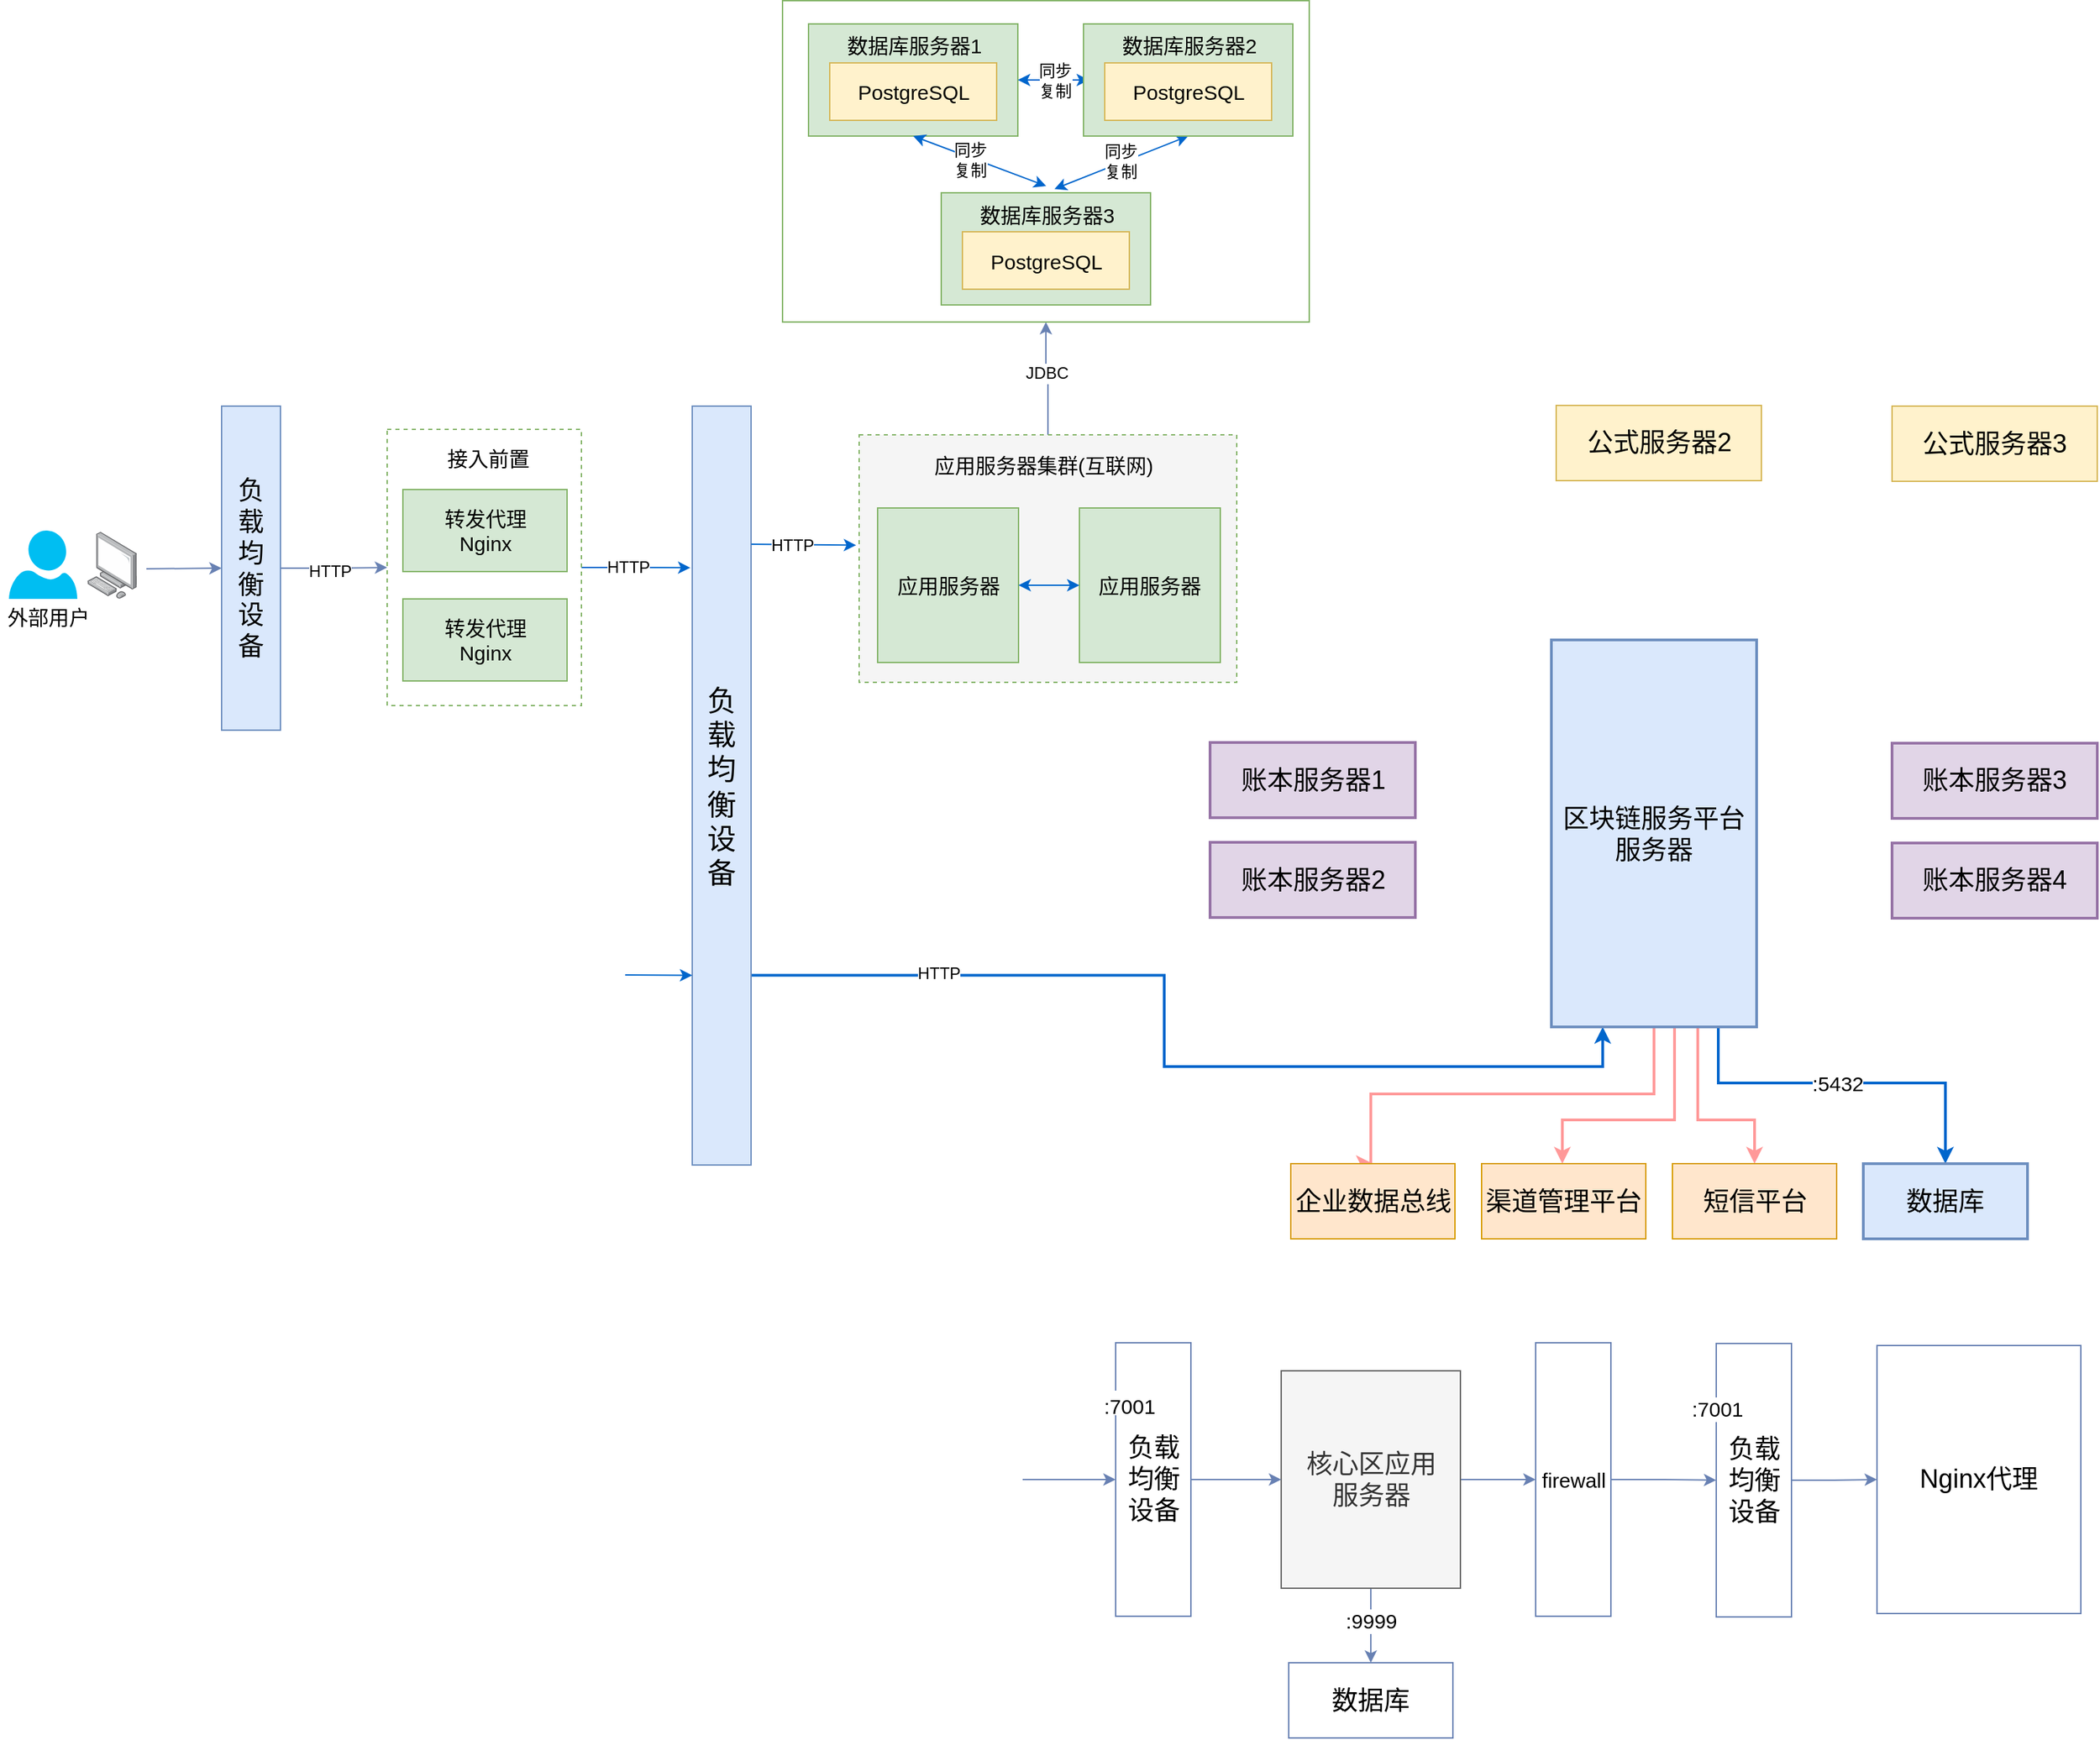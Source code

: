 <mxfile version="11.3.0" type="github" pages="1"><diagram id="GpWHCvYwklkqD8Dyqe2I" name="Page-1"><mxGraphModel dx="1553" dy="922" grid="0" gridSize="10" guides="1" tooltips="1" connect="1" arrows="1" fold="1" page="1" pageScale="1" pageWidth="3300" pageHeight="4681" math="0" shadow="0"><root><mxCell id="0"/><mxCell id="1" parent="0"/><mxCell id="OX4fmcxfJEsmP53yHdPk-123" style="edgeStyle=orthogonalEdgeStyle;rounded=0;comic=0;jumpStyle=arc;jumpSize=15;orthogonalLoop=1;jettySize=auto;html=1;exitX=1;exitY=0.75;exitDx=0;exitDy=0;entryX=0.25;entryY=1;entryDx=0;entryDy=0;strokeColor=#0066CC;strokeWidth=2;fontSize=21;" edge="1" parent="1" source="OX4fmcxfJEsmP53yHdPk-125" target="OX4fmcxfJEsmP53yHdPk-193"><mxGeometry relative="1" as="geometry"><Array as="points"><mxPoint x="999" y="848"/><mxPoint x="999" y="914"/><mxPoint x="1320" y="914"/></Array></mxGeometry></mxCell><mxCell id="OX4fmcxfJEsmP53yHdPk-124" value="HTTP" style="text;html=1;resizable=0;points=[];align=center;verticalAlign=middle;labelBackgroundColor=#ffffff;fontSize=12;" vertex="1" connectable="0" parent="OX4fmcxfJEsmP53yHdPk-123"><mxGeometry x="-0.62" y="2" relative="1" as="geometry"><mxPoint as="offset"/></mxGeometry></mxCell><mxCell id="OX4fmcxfJEsmP53yHdPk-125" value="负载均衡设备" style="rounded=0;whiteSpace=wrap;html=1;labelBackgroundColor=none;strokeColor=#6c8ebf;fillColor=#dae8fc;fontSize=21;align=center;spacingLeft=5;spacingRight=5;" vertex="1" parent="1"><mxGeometry x="654" y="431" width="43" height="555" as="geometry"/></mxCell><mxCell id="OX4fmcxfJEsmP53yHdPk-126" value="负载均衡设备" style="rounded=0;whiteSpace=wrap;html=1;labelBackgroundColor=none;strokeColor=#6881B3;fillColor=none;fontSize=19;align=center;" vertex="1" parent="1"><mxGeometry x="1402.5" y="1116.5" width="55" height="200" as="geometry"/></mxCell><mxCell id="OX4fmcxfJEsmP53yHdPk-127" style="edgeStyle=orthogonalEdgeStyle;rounded=0;orthogonalLoop=1;jettySize=auto;html=1;exitX=1;exitY=0.5;exitDx=0;exitDy=0;entryX=0;entryY=0.5;entryDx=0;entryDy=0;strokeColor=#6881B3;fontSize=19;" edge="1" parent="1" source="OX4fmcxfJEsmP53yHdPk-129" target="OX4fmcxfJEsmP53yHdPk-132"><mxGeometry relative="1" as="geometry"/></mxCell><mxCell id="OX4fmcxfJEsmP53yHdPk-252" value="HTTP" style="text;html=1;resizable=0;points=[];align=center;verticalAlign=middle;labelBackgroundColor=#ffffff;fontSize=12;" vertex="1" connectable="0" parent="OX4fmcxfJEsmP53yHdPk-127"><mxGeometry x="-0.081" y="-2" relative="1" as="geometry"><mxPoint as="offset"/></mxGeometry></mxCell><mxCell id="OX4fmcxfJEsmP53yHdPk-129" value="负载均衡设备" style="rounded=0;whiteSpace=wrap;html=1;labelBackgroundColor=none;strokeColor=#6c8ebf;fillColor=#dae8fc;fontSize=19;align=center;spacingLeft=5;spacingRight=5;" vertex="1" parent="1"><mxGeometry x="310" y="431" width="43" height="237" as="geometry"/></mxCell><mxCell id="OX4fmcxfJEsmP53yHdPk-130" value="" style="endArrow=classic;html=1;strokeColor=#6881B3;fontSize=19;entryX=0;entryY=0.5;entryDx=0;entryDy=0;" edge="1" parent="1" target="OX4fmcxfJEsmP53yHdPk-129"><mxGeometry width="50" height="50" relative="1" as="geometry"><mxPoint x="255" y="550" as="sourcePoint"/><mxPoint x="238.5" y="506" as="targetPoint"/></mxGeometry></mxCell><mxCell id="OX4fmcxfJEsmP53yHdPk-253" style="edgeStyle=orthogonalEdgeStyle;rounded=0;orthogonalLoop=1;jettySize=auto;html=1;exitX=1;exitY=0.5;exitDx=0;exitDy=0;entryX=-0.032;entryY=0.213;entryDx=0;entryDy=0;entryPerimeter=0;fontSize=12;strokeColor=#0066CC;" edge="1" parent="1" source="OX4fmcxfJEsmP53yHdPk-132" target="OX4fmcxfJEsmP53yHdPk-125"><mxGeometry relative="1" as="geometry"/></mxCell><mxCell id="OX4fmcxfJEsmP53yHdPk-254" value="HTTP" style="text;html=1;resizable=0;points=[];align=center;verticalAlign=middle;labelBackgroundColor=#ffffff;fontSize=12;" vertex="1" connectable="0" parent="OX4fmcxfJEsmP53yHdPk-253"><mxGeometry x="-0.149" relative="1" as="geometry"><mxPoint as="offset"/></mxGeometry></mxCell><mxCell id="OX4fmcxfJEsmP53yHdPk-132" value="" style="rounded=0;whiteSpace=wrap;html=1;labelBackgroundColor=none;strokeColor=#82b366;fillColor=#FFFFFF;fontSize=19;align=center;dashed=1;" vertex="1" parent="1"><mxGeometry x="431" y="448" width="142" height="202" as="geometry"/></mxCell><mxCell id="OX4fmcxfJEsmP53yHdPk-135" style="edgeStyle=orthogonalEdgeStyle;rounded=0;orthogonalLoop=1;jettySize=auto;html=1;exitX=0.5;exitY=0;exitDx=0;exitDy=0;entryX=0.5;entryY=1;entryDx=0;entryDy=0;strokeColor=#6881B3;fontSize=15;" edge="1" parent="1" source="OX4fmcxfJEsmP53yHdPk-151" target="OX4fmcxfJEsmP53yHdPk-152"><mxGeometry relative="1" as="geometry"/></mxCell><mxCell id="OX4fmcxfJEsmP53yHdPk-136" value="JDBC" style="text;html=1;resizable=0;points=[];align=center;verticalAlign=middle;labelBackgroundColor=#ffffff;fontSize=12;" vertex="1" connectable="0" parent="OX4fmcxfJEsmP53yHdPk-135"><mxGeometry x="0.102" relative="1" as="geometry"><mxPoint as="offset"/></mxGeometry></mxCell><mxCell id="OX4fmcxfJEsmP53yHdPk-151" value="" style="rounded=0;whiteSpace=wrap;html=1;labelBackgroundColor=none;strokeColor=#82B366;fillColor=#f5f5f5;fontSize=19;align=center;fontColor=#333333;dashed=1;" vertex="1" parent="1"><mxGeometry x="776" y="452" width="276" height="181" as="geometry"/></mxCell><mxCell id="OX4fmcxfJEsmP53yHdPk-152" value="" style="rounded=0;whiteSpace=wrap;html=1;labelBackgroundColor=none;strokeColor=#82B366;fillColor=none;fontSize=19;align=center;" vertex="1" parent="1"><mxGeometry x="720" y="134.5" width="385" height="235" as="geometry"/></mxCell><mxCell id="OX4fmcxfJEsmP53yHdPk-154" value="公式服务器2" style="rounded=0;whiteSpace=wrap;html=1;labelBackgroundColor=none;strokeColor=#d6b656;fillColor=#fff2cc;fontSize=19;align=center;" vertex="1" parent="1"><mxGeometry x="1285.5" y="430.5" width="150" height="55" as="geometry"/></mxCell><mxCell id="OX4fmcxfJEsmP53yHdPk-155" value="公式服务器3" style="rounded=0;whiteSpace=wrap;html=1;labelBackgroundColor=none;strokeColor=#d6b656;fillColor=#fff2cc;fontSize=19;align=center;" vertex="1" parent="1"><mxGeometry x="1531" y="431" width="150" height="55" as="geometry"/></mxCell><mxCell id="OX4fmcxfJEsmP53yHdPk-156" value="账本服务器1" style="rounded=0;whiteSpace=wrap;html=1;labelBackgroundColor=none;strokeColor=#9673a6;fillColor=#e1d5e7;fontSize=19;align=center;strokeWidth=2;" vertex="1" parent="1"><mxGeometry x="1032.5" y="677" width="150" height="55" as="geometry"/></mxCell><mxCell id="OX4fmcxfJEsmP53yHdPk-157" value="账本服务器2" style="rounded=0;whiteSpace=wrap;html=1;labelBackgroundColor=none;strokeColor=#9673a6;fillColor=#e1d5e7;fontSize=19;align=center;strokeWidth=2;" vertex="1" parent="1"><mxGeometry x="1032.5" y="750" width="150" height="55" as="geometry"/></mxCell><mxCell id="OX4fmcxfJEsmP53yHdPk-158" value="账本服务器3" style="rounded=0;whiteSpace=wrap;html=1;labelBackgroundColor=none;strokeColor=#9673a6;fillColor=#e1d5e7;fontSize=19;align=center;strokeWidth=2;" vertex="1" parent="1"><mxGeometry x="1531" y="677.5" width="150" height="55" as="geometry"/></mxCell><mxCell id="OX4fmcxfJEsmP53yHdPk-159" value="账本服务器4" style="rounded=0;whiteSpace=wrap;html=1;labelBackgroundColor=none;strokeColor=#9673a6;fillColor=#e1d5e7;fontSize=19;align=center;strokeWidth=2;" vertex="1" parent="1"><mxGeometry x="1531" y="750.5" width="150" height="55" as="geometry"/></mxCell><mxCell id="OX4fmcxfJEsmP53yHdPk-188" style="edgeStyle=orthogonalEdgeStyle;rounded=0;orthogonalLoop=1;jettySize=auto;html=1;exitX=0.25;exitY=1;exitDx=0;exitDy=0;entryX=0.5;entryY=0;entryDx=0;entryDy=0;strokeColor=#FF9999;fontSize=15;strokeWidth=2;" edge="1" parent="1" source="OX4fmcxfJEsmP53yHdPk-193" target="OX4fmcxfJEsmP53yHdPk-211"><mxGeometry relative="1" as="geometry"><Array as="points"><mxPoint x="1357" y="884"/><mxPoint x="1357" y="934"/><mxPoint x="1150" y="934"/></Array></mxGeometry></mxCell><mxCell id="OX4fmcxfJEsmP53yHdPk-189" style="edgeStyle=orthogonalEdgeStyle;rounded=0;orthogonalLoop=1;jettySize=auto;html=1;exitX=0.25;exitY=1;exitDx=0;exitDy=0;strokeColor=#FF9999;fontSize=15;strokeWidth=2;" edge="1" parent="1" source="OX4fmcxfJEsmP53yHdPk-193" target="OX4fmcxfJEsmP53yHdPk-212"><mxGeometry relative="1" as="geometry"><Array as="points"><mxPoint x="1372" y="884"/><mxPoint x="1372" y="953"/><mxPoint x="1290" y="953"/></Array></mxGeometry></mxCell><mxCell id="OX4fmcxfJEsmP53yHdPk-190" style="edgeStyle=orthogonalEdgeStyle;rounded=0;orthogonalLoop=1;jettySize=auto;html=1;exitX=0.5;exitY=1;exitDx=0;exitDy=0;entryX=0.5;entryY=0;entryDx=0;entryDy=0;strokeColor=#FF9999;fontSize=15;strokeWidth=2;" edge="1" parent="1" source="OX4fmcxfJEsmP53yHdPk-193" target="OX4fmcxfJEsmP53yHdPk-213"><mxGeometry relative="1" as="geometry"><Array as="points"><mxPoint x="1389" y="884"/><mxPoint x="1389" y="953"/><mxPoint x="1430" y="953"/></Array></mxGeometry></mxCell><mxCell id="OX4fmcxfJEsmP53yHdPk-191" style="edgeStyle=orthogonalEdgeStyle;rounded=0;orthogonalLoop=1;jettySize=auto;html=1;exitX=0.75;exitY=1;exitDx=0;exitDy=0;entryX=0.5;entryY=0;entryDx=0;entryDy=0;strokeColor=#0066CC;fontSize=15;strokeWidth=2;" edge="1" parent="1" source="OX4fmcxfJEsmP53yHdPk-193" target="OX4fmcxfJEsmP53yHdPk-210"><mxGeometry relative="1" as="geometry"><Array as="points"><mxPoint x="1404" y="885"/><mxPoint x="1404" y="926"/><mxPoint x="1570" y="926"/></Array></mxGeometry></mxCell><mxCell id="OX4fmcxfJEsmP53yHdPk-192" value=":5432" style="text;html=1;resizable=0;points=[];align=center;verticalAlign=middle;labelBackgroundColor=#ffffff;fontSize=15;" vertex="1" connectable="0" parent="OX4fmcxfJEsmP53yHdPk-191"><mxGeometry x="-0.005" relative="1" as="geometry"><mxPoint as="offset"/></mxGeometry></mxCell><mxCell id="OX4fmcxfJEsmP53yHdPk-193" value="区块链服务平台服务器" style="rounded=0;whiteSpace=wrap;html=1;labelBackgroundColor=none;strokeColor=#6c8ebf;fillColor=#dae8fc;fontSize=19;align=center;strokeWidth=2;" vertex="1" parent="1"><mxGeometry x="1282" y="602" width="150" height="283" as="geometry"/></mxCell><mxCell id="OX4fmcxfJEsmP53yHdPk-210" value="数据库" style="rounded=0;whiteSpace=wrap;html=1;labelBackgroundColor=none;strokeColor=#6c8ebf;fillColor=#dae8fc;fontSize=19;align=center;strokeWidth=2;" vertex="1" parent="1"><mxGeometry x="1510" y="985" width="120" height="55" as="geometry"/></mxCell><mxCell id="OX4fmcxfJEsmP53yHdPk-211" value="企业数据总线" style="rounded=0;whiteSpace=wrap;html=1;labelBackgroundColor=none;strokeColor=#d79b00;fillColor=#ffe6cc;fontSize=19;align=center;" vertex="1" parent="1"><mxGeometry x="1091.5" y="985" width="120" height="55" as="geometry"/></mxCell><mxCell id="OX4fmcxfJEsmP53yHdPk-212" value="渠道管理平台" style="rounded=0;whiteSpace=wrap;html=1;labelBackgroundColor=none;strokeColor=#d79b00;fillColor=#ffe6cc;fontSize=19;align=center;" vertex="1" parent="1"><mxGeometry x="1231" y="985" width="120" height="55" as="geometry"/></mxCell><mxCell id="OX4fmcxfJEsmP53yHdPk-213" value="短信平台" style="rounded=0;whiteSpace=wrap;html=1;labelBackgroundColor=none;strokeColor=#d79b00;fillColor=#ffe6cc;fontSize=19;align=center;" vertex="1" parent="1"><mxGeometry x="1370.5" y="985" width="120" height="55" as="geometry"/></mxCell><mxCell id="OX4fmcxfJEsmP53yHdPk-214" style="edgeStyle=orthogonalEdgeStyle;rounded=0;orthogonalLoop=1;jettySize=auto;html=1;exitX=0.5;exitY=1;exitDx=0;exitDy=0;entryX=0.5;entryY=0;entryDx=0;entryDy=0;strokeColor=#6881B3;fontSize=15;" edge="1" parent="1" source="OX4fmcxfJEsmP53yHdPk-217" target="OX4fmcxfJEsmP53yHdPk-218"><mxGeometry relative="1" as="geometry"/></mxCell><mxCell id="OX4fmcxfJEsmP53yHdPk-215" value=":9999" style="text;html=1;resizable=0;points=[];align=center;verticalAlign=middle;labelBackgroundColor=#ffffff;fontSize=15;" vertex="1" connectable="0" parent="OX4fmcxfJEsmP53yHdPk-214"><mxGeometry x="-0.135" relative="1" as="geometry"><mxPoint as="offset"/></mxGeometry></mxCell><mxCell id="OX4fmcxfJEsmP53yHdPk-216" style="edgeStyle=orthogonalEdgeStyle;rounded=0;orthogonalLoop=1;jettySize=auto;html=1;exitX=1;exitY=0.5;exitDx=0;exitDy=0;entryX=0;entryY=0.5;entryDx=0;entryDy=0;strokeColor=#6881B3;fontSize=15;" edge="1" parent="1" source="OX4fmcxfJEsmP53yHdPk-217" target="OX4fmcxfJEsmP53yHdPk-224"><mxGeometry relative="1" as="geometry"/></mxCell><mxCell id="OX4fmcxfJEsmP53yHdPk-217" value="核心区应用&lt;br&gt;服务器" style="rounded=0;whiteSpace=wrap;html=1;labelBackgroundColor=none;strokeColor=#666666;fillColor=#f5f5f5;fontSize=19;align=center;fontColor=#333333;" vertex="1" parent="1"><mxGeometry x="1084.5" y="1136.5" width="131" height="159" as="geometry"/></mxCell><mxCell id="OX4fmcxfJEsmP53yHdPk-218" value="数据库" style="rounded=0;whiteSpace=wrap;html=1;labelBackgroundColor=none;strokeColor=#6881B3;fillColor=none;fontSize=19;align=center;" vertex="1" parent="1"><mxGeometry x="1090" y="1350" width="120" height="55" as="geometry"/></mxCell><mxCell id="OX4fmcxfJEsmP53yHdPk-219" style="edgeStyle=orthogonalEdgeStyle;rounded=0;orthogonalLoop=1;jettySize=auto;html=1;exitX=1;exitY=0.5;exitDx=0;exitDy=0;entryX=0;entryY=0.5;entryDx=0;entryDy=0;strokeColor=#6881B3;fontSize=15;" edge="1" parent="1" source="OX4fmcxfJEsmP53yHdPk-220" target="OX4fmcxfJEsmP53yHdPk-217"><mxGeometry relative="1" as="geometry"/></mxCell><mxCell id="OX4fmcxfJEsmP53yHdPk-220" value="负载均衡设备" style="rounded=0;whiteSpace=wrap;html=1;labelBackgroundColor=none;strokeColor=#6881B3;fillColor=none;fontSize=19;align=center;" vertex="1" parent="1"><mxGeometry x="963.5" y="1116" width="55" height="200" as="geometry"/></mxCell><mxCell id="OX4fmcxfJEsmP53yHdPk-221" value="" style="endArrow=classic;html=1;strokeColor=#6881B3;fontSize=15;entryX=0;entryY=0.5;entryDx=0;entryDy=0;" edge="1" parent="1" target="OX4fmcxfJEsmP53yHdPk-220"><mxGeometry width="50" height="50" relative="1" as="geometry"><mxPoint x="895.5" y="1216" as="sourcePoint"/><mxPoint x="904.5" y="1195" as="targetPoint"/></mxGeometry></mxCell><mxCell id="OX4fmcxfJEsmP53yHdPk-222" style="edgeStyle=orthogonalEdgeStyle;rounded=0;orthogonalLoop=1;jettySize=auto;html=1;exitX=1;exitY=0.5;exitDx=0;exitDy=0;entryX=0;entryY=0.5;entryDx=0;entryDy=0;strokeColor=#6881B3;fontSize=15;" edge="1" parent="1" source="OX4fmcxfJEsmP53yHdPk-224" target="OX4fmcxfJEsmP53yHdPk-126"><mxGeometry relative="1" as="geometry"/></mxCell><mxCell id="OX4fmcxfJEsmP53yHdPk-223" value=":7001" style="text;html=1;resizable=0;points=[];align=center;verticalAlign=middle;labelBackgroundColor=#ffffff;fontSize=15;" vertex="1" connectable="0" parent="OX4fmcxfJEsmP53yHdPk-222"><mxGeometry x="-0.169" y="-1" relative="1" as="geometry"><mxPoint x="45" y="-53" as="offset"/></mxGeometry></mxCell><mxCell id="OX4fmcxfJEsmP53yHdPk-224" value="firewall" style="rounded=0;whiteSpace=wrap;html=1;labelBackgroundColor=none;strokeColor=#6881B3;fillColor=none;fontSize=15;align=center;" vertex="1" parent="1"><mxGeometry x="1270.5" y="1116" width="55" height="200" as="geometry"/></mxCell><mxCell id="OX4fmcxfJEsmP53yHdPk-225" style="edgeStyle=orthogonalEdgeStyle;rounded=0;orthogonalLoop=1;jettySize=auto;html=1;exitX=1;exitY=0.5;exitDx=0;exitDy=0;entryX=0;entryY=0.5;entryDx=0;entryDy=0;strokeColor=#6881B3;fontSize=15;" edge="1" parent="1" source="OX4fmcxfJEsmP53yHdPk-126" target="OX4fmcxfJEsmP53yHdPk-240"><mxGeometry relative="1" as="geometry"/></mxCell><mxCell id="OX4fmcxfJEsmP53yHdPk-240" value="Nginx代理" style="rounded=0;whiteSpace=wrap;html=1;labelBackgroundColor=none;strokeColor=#6881B3;fillColor=none;fontSize=19;align=center;" vertex="1" parent="1"><mxGeometry x="1520" y="1118" width="149" height="196" as="geometry"/></mxCell><mxCell id="OX4fmcxfJEsmP53yHdPk-242" value=":7001" style="text;html=1;resizable=0;points=[];autosize=1;align=left;verticalAlign=top;spacingTop=-4;fontSize=15;fillColor=#ffffff;" vertex="1" parent="1"><mxGeometry x="953" y="1151" width="48" height="18" as="geometry"/></mxCell><mxCell id="OX4fmcxfJEsmP53yHdPk-243" value="" style="endArrow=classic;html=1;strokeColor=#0066CC;strokeWidth=1;fontSize=21;entryX=0;entryY=0.75;entryDx=0;entryDy=0;" edge="1" parent="1" target="OX4fmcxfJEsmP53yHdPk-125"><mxGeometry width="50" height="50" relative="1" as="geometry"><mxPoint x="605" y="847" as="sourcePoint"/><mxPoint x="580" y="849" as="targetPoint"/></mxGeometry></mxCell><mxCell id="OX4fmcxfJEsmP53yHdPk-244" value="" style="endArrow=classic;html=1;strokeColor=#0066CC;strokeWidth=1;fontSize=15;entryX=-0.008;entryY=0.446;entryDx=0;entryDy=0;exitX=1.005;exitY=0.182;exitDx=0;exitDy=0;exitPerimeter=0;entryPerimeter=0;" edge="1" parent="1" source="OX4fmcxfJEsmP53yHdPk-125" target="OX4fmcxfJEsmP53yHdPk-151"><mxGeometry width="50" height="50" relative="1" as="geometry"><mxPoint x="734" y="593" as="sourcePoint"/><mxPoint x="784" y="543" as="targetPoint"/></mxGeometry></mxCell><mxCell id="OX4fmcxfJEsmP53yHdPk-259" value="HTTP" style="text;html=1;resizable=0;points=[];align=center;verticalAlign=middle;labelBackgroundColor=#ffffff;fontSize=12;" vertex="1" connectable="0" parent="OX4fmcxfJEsmP53yHdPk-244"><mxGeometry x="-0.222" relative="1" as="geometry"><mxPoint as="offset"/></mxGeometry></mxCell><mxCell id="OX4fmcxfJEsmP53yHdPk-245" value="接入前置" style="text;html=1;resizable=0;points=[];autosize=1;align=left;verticalAlign=top;spacingTop=-4;fontSize=15;" vertex="1" parent="1"><mxGeometry x="473" y="458" width="58" height="14" as="geometry"/></mxCell><mxCell id="OX4fmcxfJEsmP53yHdPk-246" value="转发代理&lt;br&gt;Nginx" style="rounded=0;whiteSpace=wrap;html=1;fillColor=#d5e8d4;fontSize=15;strokeColor=#82b366;" vertex="1" parent="1"><mxGeometry x="442.5" y="492" width="120" height="60" as="geometry"/></mxCell><mxCell id="OX4fmcxfJEsmP53yHdPk-247" value="转发代理&lt;br&gt;Nginx" style="rounded=0;whiteSpace=wrap;html=1;fillColor=#d5e8d4;fontSize=15;strokeColor=#82b366;" vertex="1" parent="1"><mxGeometry x="442.5" y="572" width="120" height="60" as="geometry"/></mxCell><mxCell id="OX4fmcxfJEsmP53yHdPk-249" value="" style="verticalLabelPosition=bottom;html=1;verticalAlign=top;align=center;strokeColor=none;fillColor=#00BEF2;shape=mxgraph.azure.user;fontSize=15;" vertex="1" parent="1"><mxGeometry x="154.5" y="522" width="50" height="50" as="geometry"/></mxCell><mxCell id="OX4fmcxfJEsmP53yHdPk-250" value="" style="points=[];aspect=fixed;html=1;align=center;shadow=0;dashed=0;image;image=img/lib/allied_telesis/computer_and_terminals/Personal_Computer.svg;fillColor=#FFFFFF;fontSize=15;" vertex="1" parent="1"><mxGeometry x="212" y="523" width="36" height="48.82" as="geometry"/></mxCell><mxCell id="OX4fmcxfJEsmP53yHdPk-251" value="外部用户" style="text;html=1;resizable=0;points=[];autosize=1;align=center;verticalAlign=top;spacingTop=-4;fontSize=15;" vertex="1" parent="1"><mxGeometry x="148" y="574" width="70" height="18" as="geometry"/></mxCell><mxCell id="OX4fmcxfJEsmP53yHdPk-255" value="应用服务器集群(互联网)" style="text;html=1;resizable=0;points=[];autosize=1;align=left;verticalAlign=top;spacingTop=-4;fontSize=15;" vertex="1" parent="1"><mxGeometry x="829" y="463" width="170" height="18" as="geometry"/></mxCell><mxCell id="OX4fmcxfJEsmP53yHdPk-256" value="应用服务器" style="rounded=0;whiteSpace=wrap;html=1;fillColor=#d5e8d4;fontSize=15;align=center;strokeColor=#82b366;" vertex="1" parent="1"><mxGeometry x="789.5" y="505.5" width="103" height="113" as="geometry"/></mxCell><mxCell id="OX4fmcxfJEsmP53yHdPk-257" value="应用服务器" style="rounded=0;whiteSpace=wrap;html=1;fillColor=#d5e8d4;fontSize=15;align=center;strokeColor=#82b366;" vertex="1" parent="1"><mxGeometry x="937" y="505.5" width="103" height="113" as="geometry"/></mxCell><mxCell id="OX4fmcxfJEsmP53yHdPk-258" value="" style="endArrow=classic;startArrow=classic;html=1;strokeColor=#0066CC;fontSize=15;exitX=1;exitY=0.5;exitDx=0;exitDy=0;entryX=0;entryY=0.5;entryDx=0;entryDy=0;" edge="1" parent="1" source="OX4fmcxfJEsmP53yHdPk-256" target="OX4fmcxfJEsmP53yHdPk-257"><mxGeometry width="50" height="50" relative="1" as="geometry"><mxPoint x="917" y="723" as="sourcePoint"/><mxPoint x="967" y="673" as="targetPoint"/></mxGeometry></mxCell><mxCell id="OX4fmcxfJEsmP53yHdPk-264" value="" style="group" vertex="1" connectable="0" parent="1"><mxGeometry x="739" y="151.5" width="153" height="82" as="geometry"/></mxCell><mxCell id="OX4fmcxfJEsmP53yHdPk-261" value="" style="rounded=0;whiteSpace=wrap;html=1;fillColor=#d5e8d4;fontSize=15;align=center;strokeColor=#82b366;" vertex="1" parent="OX4fmcxfJEsmP53yHdPk-264"><mxGeometry width="153" height="82" as="geometry"/></mxCell><mxCell id="OX4fmcxfJEsmP53yHdPk-260" value="数据库服务器1" style="text;html=1;resizable=0;points=[];autosize=1;align=center;verticalAlign=top;spacingTop=-4;fontSize=15;" vertex="1" parent="OX4fmcxfJEsmP53yHdPk-264"><mxGeometry x="32" y="4.5" width="89" height="14" as="geometry"/></mxCell><mxCell id="OX4fmcxfJEsmP53yHdPk-262" value="PostgreSQL" style="rounded=0;whiteSpace=wrap;html=1;fillColor=#fff2cc;fontSize=15;align=center;strokeColor=#d6b656;" vertex="1" parent="OX4fmcxfJEsmP53yHdPk-264"><mxGeometry x="15.5" y="28.5" width="122" height="42" as="geometry"/></mxCell><mxCell id="OX4fmcxfJEsmP53yHdPk-274" value="" style="endArrow=classic;startArrow=classic;html=1;strokeColor=#0066CC;fontSize=15;exitX=1;exitY=0.5;exitDx=0;exitDy=0;" edge="1" parent="1" source="OX4fmcxfJEsmP53yHdPk-261"><mxGeometry width="50" height="50" relative="1" as="geometry"><mxPoint x="1158" y="228.5" as="sourcePoint"/><mxPoint x="944" y="192.5" as="targetPoint"/></mxGeometry></mxCell><mxCell id="OX4fmcxfJEsmP53yHdPk-279" value="同步&lt;br&gt;复制" style="text;html=1;resizable=0;points=[];align=center;verticalAlign=middle;labelBackgroundColor=#ffffff;fontSize=12;" vertex="1" connectable="0" parent="OX4fmcxfJEsmP53yHdPk-274"><mxGeometry x="0.051" relative="1" as="geometry"><mxPoint x="-1" as="offset"/></mxGeometry></mxCell><mxCell id="OX4fmcxfJEsmP53yHdPk-275" value="" style="endArrow=classic;startArrow=classic;html=1;strokeColor=#0066CC;fontSize=15;entryX=0.5;entryY=1;entryDx=0;entryDy=0;exitX=0.502;exitY=-0.524;exitDx=0;exitDy=0;exitPerimeter=0;" edge="1" parent="1" source="OX4fmcxfJEsmP53yHdPk-271" target="OX4fmcxfJEsmP53yHdPk-261"><mxGeometry width="50" height="50" relative="1" as="geometry"><mxPoint x="756" y="323.5" as="sourcePoint"/><mxPoint x="806" y="273.5" as="targetPoint"/></mxGeometry></mxCell><mxCell id="OX4fmcxfJEsmP53yHdPk-277" value="同步&lt;br style=&quot;font-size: 12px;&quot;&gt;复制" style="text;html=1;resizable=0;points=[];align=center;verticalAlign=middle;labelBackgroundColor=#ffffff;fontSize=12;" vertex="1" connectable="0" parent="OX4fmcxfJEsmP53yHdPk-275"><mxGeometry x="0.196" y="-4" relative="1" as="geometry"><mxPoint x="1" y="6" as="offset"/></mxGeometry></mxCell><mxCell id="OX4fmcxfJEsmP53yHdPk-276" value="" style="endArrow=classic;startArrow=classic;html=1;strokeColor=#0066CC;fontSize=15;exitX=0.558;exitY=-0.405;exitDx=0;exitDy=0;exitPerimeter=0;entryX=0.5;entryY=1;entryDx=0;entryDy=0;" edge="1" parent="1" source="OX4fmcxfJEsmP53yHdPk-271" target="OX4fmcxfJEsmP53yHdPk-266"><mxGeometry width="50" height="50" relative="1" as="geometry"><mxPoint x="1034" y="322.5" as="sourcePoint"/><mxPoint x="1084" y="272.5" as="targetPoint"/></mxGeometry></mxCell><mxCell id="OX4fmcxfJEsmP53yHdPk-278" value="同步&lt;br&gt;复制" style="text;html=1;resizable=0;points=[];align=center;verticalAlign=middle;labelBackgroundColor=#ffffff;fontSize=12;" vertex="1" connectable="0" parent="OX4fmcxfJEsmP53yHdPk-276"><mxGeometry x="0.021" y="1" relative="1" as="geometry"><mxPoint x="-1" as="offset"/></mxGeometry></mxCell><mxCell id="OX4fmcxfJEsmP53yHdPk-266" value="" style="rounded=0;whiteSpace=wrap;html=1;fillColor=#d5e8d4;fontSize=15;align=center;strokeColor=#82b366;" vertex="1" parent="1"><mxGeometry x="940" y="151.5" width="153" height="82" as="geometry"/></mxCell><mxCell id="OX4fmcxfJEsmP53yHdPk-267" value="数据库服务器2" style="text;html=1;resizable=0;points=[];autosize=1;align=center;verticalAlign=top;spacingTop=-4;fontSize=15;" vertex="1" parent="1"><mxGeometry x="962.5" y="156" width="108" height="18" as="geometry"/></mxCell><mxCell id="OX4fmcxfJEsmP53yHdPk-268" value="PostgreSQL" style="rounded=0;whiteSpace=wrap;html=1;fillColor=#fff2cc;fontSize=15;align=center;strokeColor=#d6b656;" vertex="1" parent="1"><mxGeometry x="955.5" y="180" width="122" height="42" as="geometry"/></mxCell><mxCell id="OX4fmcxfJEsmP53yHdPk-270" value="" style="rounded=0;whiteSpace=wrap;html=1;fillColor=#d5e8d4;fontSize=15;align=center;strokeColor=#82b366;" vertex="1" parent="1"><mxGeometry x="836" y="275" width="153" height="82" as="geometry"/></mxCell><mxCell id="OX4fmcxfJEsmP53yHdPk-271" value="数据库服务器3" style="text;html=1;resizable=0;points=[];autosize=1;align=center;verticalAlign=top;spacingTop=-4;fontSize=15;" vertex="1" parent="1"><mxGeometry x="858.5" y="279.5" width="108" height="18" as="geometry"/></mxCell><mxCell id="OX4fmcxfJEsmP53yHdPk-272" value="PostgreSQL" style="rounded=0;whiteSpace=wrap;html=1;fillColor=#fff2cc;fontSize=15;align=center;strokeColor=#d6b656;" vertex="1" parent="1"><mxGeometry x="851.5" y="303.5" width="122" height="42" as="geometry"/></mxCell></root></mxGraphModel></diagram></mxfile>